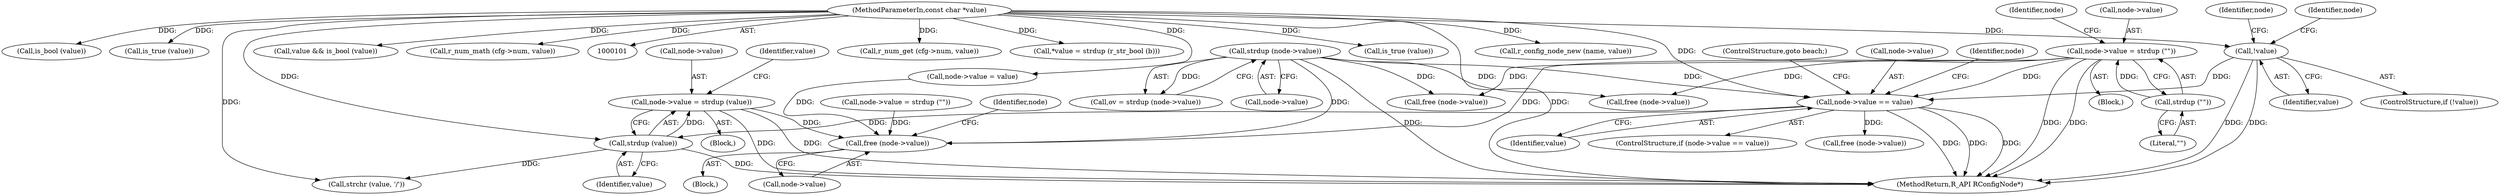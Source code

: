 digraph "0_radare2_f85bc674b2a2256a364fe796351bc1971e106005@API" {
"1000252" [label="(Call,node->value = strdup (value))"];
"1000256" [label="(Call,strdup (value))"];
"1000241" [label="(Call,node->value == value)"];
"1000171" [label="(Call,node->value = strdup (\"\"))"];
"1000175" [label="(Call,strdup (\"\"))"];
"1000156" [label="(Call,strdup (node->value))"];
"1000220" [label="(Call,!value)"];
"1000104" [label="(MethodParameterIn,const char *value)"];
"1000400" [label="(Call,free (node->value))"];
"1000247" [label="(ControlStructure,goto beach;)"];
"1000223" [label="(Call,free (node->value))"];
"1000212" [label="(Call,node->value = value)"];
"1000401" [label="(Call,node->value)"];
"1000221" [label="(Identifier,value)"];
"1000400" [label="(Call,free (node->value))"];
"1000272" [label="(Call,r_num_get (cfg->num, value))"];
"1000220" [label="(Call,!value)"];
"1000256" [label="(Call,strdup (value))"];
"1000200" [label="(Call,*value = strdup (r_str_bool (b)))"];
"1000389" [label="(Block,)"];
"1000187" [label="(Call,is_true (value))"];
"1000313" [label="(Call,r_config_node_new (name, value))"];
"1000225" [label="(Identifier,node)"];
"1000208" [label="(Call,free (node->value))"];
"1000261" [label="(Identifier,value)"];
"1000248" [label="(Call,free (node->value))"];
"1000253" [label="(Call,node->value)"];
"1000322" [label="(Call,is_bool (value))"];
"1000166" [label="(Block,)"];
"1000335" [label="(Call,is_true (value))"];
"1000245" [label="(Identifier,value)"];
"1000240" [label="(ControlStructure,if (node->value == value))"];
"1000154" [label="(Call,ov = strdup (node->value))"];
"1000242" [label="(Call,node->value)"];
"1000243" [label="(Identifier,node)"];
"1000264" [label="(Call,strchr (value, '/'))"];
"1000104" [label="(MethodParameterIn,const char *value)"];
"1000241" [label="(Call,node->value == value)"];
"1000180" [label="(Identifier,node)"];
"1000156" [label="(Call,strdup (node->value))"];
"1000257" [label="(Identifier,value)"];
"1000418" [label="(MethodReturn,R_API RConfigNode*)"];
"1000227" [label="(Call,node->value = strdup (\"\"))"];
"1000219" [label="(ControlStructure,if (!value))"];
"1000176" [label="(Literal,\"\")"];
"1000320" [label="(Call,value && is_bool (value))"];
"1000283" [label="(Call,r_num_math (cfg->num, value))"];
"1000171" [label="(Call,node->value = strdup (\"\"))"];
"1000239" [label="(Block,)"];
"1000250" [label="(Identifier,node)"];
"1000175" [label="(Call,strdup (\"\"))"];
"1000172" [label="(Call,node->value)"];
"1000406" [label="(Identifier,node)"];
"1000157" [label="(Call,node->value)"];
"1000252" [label="(Call,node->value = strdup (value))"];
"1000252" -> "1000239"  [label="AST: "];
"1000252" -> "1000256"  [label="CFG: "];
"1000253" -> "1000252"  [label="AST: "];
"1000256" -> "1000252"  [label="AST: "];
"1000261" -> "1000252"  [label="CFG: "];
"1000252" -> "1000418"  [label="DDG: "];
"1000252" -> "1000418"  [label="DDG: "];
"1000256" -> "1000252"  [label="DDG: "];
"1000252" -> "1000400"  [label="DDG: "];
"1000256" -> "1000257"  [label="CFG: "];
"1000257" -> "1000256"  [label="AST: "];
"1000256" -> "1000418"  [label="DDG: "];
"1000241" -> "1000256"  [label="DDG: "];
"1000104" -> "1000256"  [label="DDG: "];
"1000256" -> "1000264"  [label="DDG: "];
"1000241" -> "1000240"  [label="AST: "];
"1000241" -> "1000245"  [label="CFG: "];
"1000242" -> "1000241"  [label="AST: "];
"1000245" -> "1000241"  [label="AST: "];
"1000247" -> "1000241"  [label="CFG: "];
"1000250" -> "1000241"  [label="CFG: "];
"1000241" -> "1000418"  [label="DDG: "];
"1000241" -> "1000418"  [label="DDG: "];
"1000241" -> "1000418"  [label="DDG: "];
"1000171" -> "1000241"  [label="DDG: "];
"1000156" -> "1000241"  [label="DDG: "];
"1000220" -> "1000241"  [label="DDG: "];
"1000104" -> "1000241"  [label="DDG: "];
"1000241" -> "1000248"  [label="DDG: "];
"1000171" -> "1000166"  [label="AST: "];
"1000171" -> "1000175"  [label="CFG: "];
"1000172" -> "1000171"  [label="AST: "];
"1000175" -> "1000171"  [label="AST: "];
"1000180" -> "1000171"  [label="CFG: "];
"1000171" -> "1000418"  [label="DDG: "];
"1000171" -> "1000418"  [label="DDG: "];
"1000175" -> "1000171"  [label="DDG: "];
"1000171" -> "1000208"  [label="DDG: "];
"1000171" -> "1000223"  [label="DDG: "];
"1000171" -> "1000400"  [label="DDG: "];
"1000175" -> "1000176"  [label="CFG: "];
"1000176" -> "1000175"  [label="AST: "];
"1000156" -> "1000154"  [label="AST: "];
"1000156" -> "1000157"  [label="CFG: "];
"1000157" -> "1000156"  [label="AST: "];
"1000154" -> "1000156"  [label="CFG: "];
"1000156" -> "1000418"  [label="DDG: "];
"1000156" -> "1000154"  [label="DDG: "];
"1000156" -> "1000208"  [label="DDG: "];
"1000156" -> "1000223"  [label="DDG: "];
"1000156" -> "1000400"  [label="DDG: "];
"1000220" -> "1000219"  [label="AST: "];
"1000220" -> "1000221"  [label="CFG: "];
"1000221" -> "1000220"  [label="AST: "];
"1000225" -> "1000220"  [label="CFG: "];
"1000243" -> "1000220"  [label="CFG: "];
"1000220" -> "1000418"  [label="DDG: "];
"1000220" -> "1000418"  [label="DDG: "];
"1000104" -> "1000220"  [label="DDG: "];
"1000104" -> "1000101"  [label="AST: "];
"1000104" -> "1000418"  [label="DDG: "];
"1000104" -> "1000187"  [label="DDG: "];
"1000104" -> "1000200"  [label="DDG: "];
"1000104" -> "1000212"  [label="DDG: "];
"1000104" -> "1000264"  [label="DDG: "];
"1000104" -> "1000272"  [label="DDG: "];
"1000104" -> "1000283"  [label="DDG: "];
"1000104" -> "1000313"  [label="DDG: "];
"1000104" -> "1000320"  [label="DDG: "];
"1000104" -> "1000322"  [label="DDG: "];
"1000104" -> "1000335"  [label="DDG: "];
"1000400" -> "1000389"  [label="AST: "];
"1000400" -> "1000401"  [label="CFG: "];
"1000401" -> "1000400"  [label="AST: "];
"1000406" -> "1000400"  [label="CFG: "];
"1000227" -> "1000400"  [label="DDG: "];
"1000212" -> "1000400"  [label="DDG: "];
}
